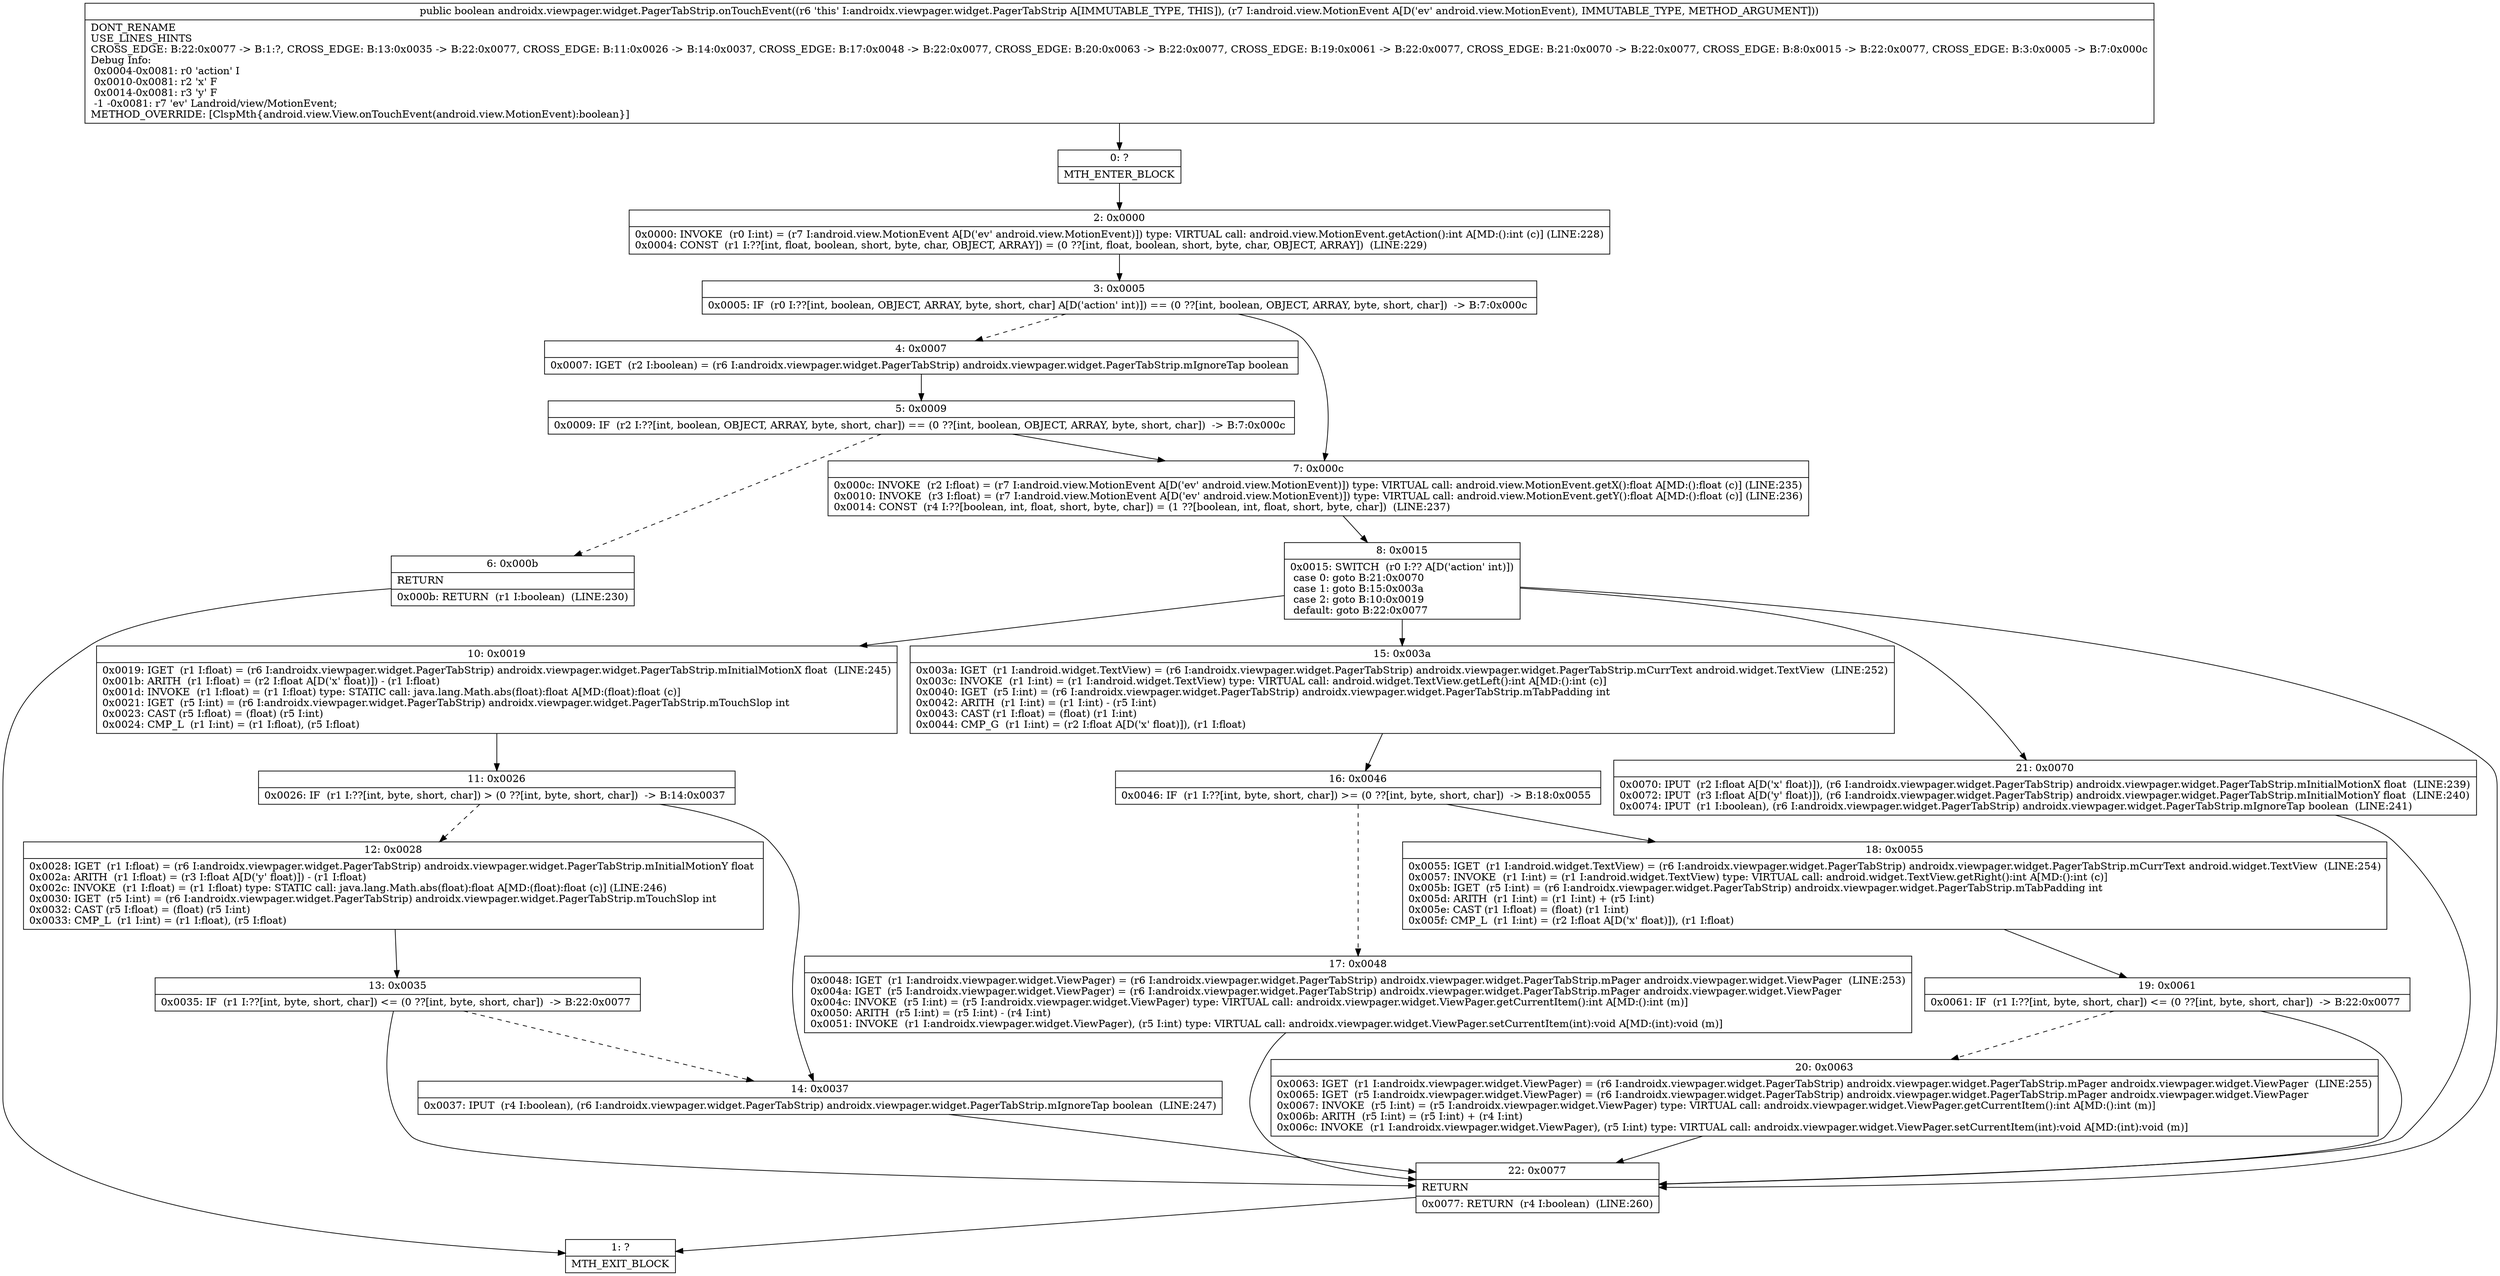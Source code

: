 digraph "CFG forandroidx.viewpager.widget.PagerTabStrip.onTouchEvent(Landroid\/view\/MotionEvent;)Z" {
Node_0 [shape=record,label="{0\:\ ?|MTH_ENTER_BLOCK\l}"];
Node_2 [shape=record,label="{2\:\ 0x0000|0x0000: INVOKE  (r0 I:int) = (r7 I:android.view.MotionEvent A[D('ev' android.view.MotionEvent)]) type: VIRTUAL call: android.view.MotionEvent.getAction():int A[MD:():int (c)] (LINE:228)\l0x0004: CONST  (r1 I:??[int, float, boolean, short, byte, char, OBJECT, ARRAY]) = (0 ??[int, float, boolean, short, byte, char, OBJECT, ARRAY])  (LINE:229)\l}"];
Node_3 [shape=record,label="{3\:\ 0x0005|0x0005: IF  (r0 I:??[int, boolean, OBJECT, ARRAY, byte, short, char] A[D('action' int)]) == (0 ??[int, boolean, OBJECT, ARRAY, byte, short, char])  \-\> B:7:0x000c \l}"];
Node_4 [shape=record,label="{4\:\ 0x0007|0x0007: IGET  (r2 I:boolean) = (r6 I:androidx.viewpager.widget.PagerTabStrip) androidx.viewpager.widget.PagerTabStrip.mIgnoreTap boolean \l}"];
Node_5 [shape=record,label="{5\:\ 0x0009|0x0009: IF  (r2 I:??[int, boolean, OBJECT, ARRAY, byte, short, char]) == (0 ??[int, boolean, OBJECT, ARRAY, byte, short, char])  \-\> B:7:0x000c \l}"];
Node_6 [shape=record,label="{6\:\ 0x000b|RETURN\l|0x000b: RETURN  (r1 I:boolean)  (LINE:230)\l}"];
Node_1 [shape=record,label="{1\:\ ?|MTH_EXIT_BLOCK\l}"];
Node_7 [shape=record,label="{7\:\ 0x000c|0x000c: INVOKE  (r2 I:float) = (r7 I:android.view.MotionEvent A[D('ev' android.view.MotionEvent)]) type: VIRTUAL call: android.view.MotionEvent.getX():float A[MD:():float (c)] (LINE:235)\l0x0010: INVOKE  (r3 I:float) = (r7 I:android.view.MotionEvent A[D('ev' android.view.MotionEvent)]) type: VIRTUAL call: android.view.MotionEvent.getY():float A[MD:():float (c)] (LINE:236)\l0x0014: CONST  (r4 I:??[boolean, int, float, short, byte, char]) = (1 ??[boolean, int, float, short, byte, char])  (LINE:237)\l}"];
Node_8 [shape=record,label="{8\:\ 0x0015|0x0015: SWITCH  (r0 I:?? A[D('action' int)])\l case 0: goto B:21:0x0070\l case 1: goto B:15:0x003a\l case 2: goto B:10:0x0019\l default: goto B:22:0x0077 \l}"];
Node_10 [shape=record,label="{10\:\ 0x0019|0x0019: IGET  (r1 I:float) = (r6 I:androidx.viewpager.widget.PagerTabStrip) androidx.viewpager.widget.PagerTabStrip.mInitialMotionX float  (LINE:245)\l0x001b: ARITH  (r1 I:float) = (r2 I:float A[D('x' float)]) \- (r1 I:float) \l0x001d: INVOKE  (r1 I:float) = (r1 I:float) type: STATIC call: java.lang.Math.abs(float):float A[MD:(float):float (c)]\l0x0021: IGET  (r5 I:int) = (r6 I:androidx.viewpager.widget.PagerTabStrip) androidx.viewpager.widget.PagerTabStrip.mTouchSlop int \l0x0023: CAST (r5 I:float) = (float) (r5 I:int) \l0x0024: CMP_L  (r1 I:int) = (r1 I:float), (r5 I:float) \l}"];
Node_11 [shape=record,label="{11\:\ 0x0026|0x0026: IF  (r1 I:??[int, byte, short, char]) \> (0 ??[int, byte, short, char])  \-\> B:14:0x0037 \l}"];
Node_12 [shape=record,label="{12\:\ 0x0028|0x0028: IGET  (r1 I:float) = (r6 I:androidx.viewpager.widget.PagerTabStrip) androidx.viewpager.widget.PagerTabStrip.mInitialMotionY float \l0x002a: ARITH  (r1 I:float) = (r3 I:float A[D('y' float)]) \- (r1 I:float) \l0x002c: INVOKE  (r1 I:float) = (r1 I:float) type: STATIC call: java.lang.Math.abs(float):float A[MD:(float):float (c)] (LINE:246)\l0x0030: IGET  (r5 I:int) = (r6 I:androidx.viewpager.widget.PagerTabStrip) androidx.viewpager.widget.PagerTabStrip.mTouchSlop int \l0x0032: CAST (r5 I:float) = (float) (r5 I:int) \l0x0033: CMP_L  (r1 I:int) = (r1 I:float), (r5 I:float) \l}"];
Node_13 [shape=record,label="{13\:\ 0x0035|0x0035: IF  (r1 I:??[int, byte, short, char]) \<= (0 ??[int, byte, short, char])  \-\> B:22:0x0077 \l}"];
Node_14 [shape=record,label="{14\:\ 0x0037|0x0037: IPUT  (r4 I:boolean), (r6 I:androidx.viewpager.widget.PagerTabStrip) androidx.viewpager.widget.PagerTabStrip.mIgnoreTap boolean  (LINE:247)\l}"];
Node_15 [shape=record,label="{15\:\ 0x003a|0x003a: IGET  (r1 I:android.widget.TextView) = (r6 I:androidx.viewpager.widget.PagerTabStrip) androidx.viewpager.widget.PagerTabStrip.mCurrText android.widget.TextView  (LINE:252)\l0x003c: INVOKE  (r1 I:int) = (r1 I:android.widget.TextView) type: VIRTUAL call: android.widget.TextView.getLeft():int A[MD:():int (c)]\l0x0040: IGET  (r5 I:int) = (r6 I:androidx.viewpager.widget.PagerTabStrip) androidx.viewpager.widget.PagerTabStrip.mTabPadding int \l0x0042: ARITH  (r1 I:int) = (r1 I:int) \- (r5 I:int) \l0x0043: CAST (r1 I:float) = (float) (r1 I:int) \l0x0044: CMP_G  (r1 I:int) = (r2 I:float A[D('x' float)]), (r1 I:float) \l}"];
Node_16 [shape=record,label="{16\:\ 0x0046|0x0046: IF  (r1 I:??[int, byte, short, char]) \>= (0 ??[int, byte, short, char])  \-\> B:18:0x0055 \l}"];
Node_17 [shape=record,label="{17\:\ 0x0048|0x0048: IGET  (r1 I:androidx.viewpager.widget.ViewPager) = (r6 I:androidx.viewpager.widget.PagerTabStrip) androidx.viewpager.widget.PagerTabStrip.mPager androidx.viewpager.widget.ViewPager  (LINE:253)\l0x004a: IGET  (r5 I:androidx.viewpager.widget.ViewPager) = (r6 I:androidx.viewpager.widget.PagerTabStrip) androidx.viewpager.widget.PagerTabStrip.mPager androidx.viewpager.widget.ViewPager \l0x004c: INVOKE  (r5 I:int) = (r5 I:androidx.viewpager.widget.ViewPager) type: VIRTUAL call: androidx.viewpager.widget.ViewPager.getCurrentItem():int A[MD:():int (m)]\l0x0050: ARITH  (r5 I:int) = (r5 I:int) \- (r4 I:int) \l0x0051: INVOKE  (r1 I:androidx.viewpager.widget.ViewPager), (r5 I:int) type: VIRTUAL call: androidx.viewpager.widget.ViewPager.setCurrentItem(int):void A[MD:(int):void (m)]\l}"];
Node_18 [shape=record,label="{18\:\ 0x0055|0x0055: IGET  (r1 I:android.widget.TextView) = (r6 I:androidx.viewpager.widget.PagerTabStrip) androidx.viewpager.widget.PagerTabStrip.mCurrText android.widget.TextView  (LINE:254)\l0x0057: INVOKE  (r1 I:int) = (r1 I:android.widget.TextView) type: VIRTUAL call: android.widget.TextView.getRight():int A[MD:():int (c)]\l0x005b: IGET  (r5 I:int) = (r6 I:androidx.viewpager.widget.PagerTabStrip) androidx.viewpager.widget.PagerTabStrip.mTabPadding int \l0x005d: ARITH  (r1 I:int) = (r1 I:int) + (r5 I:int) \l0x005e: CAST (r1 I:float) = (float) (r1 I:int) \l0x005f: CMP_L  (r1 I:int) = (r2 I:float A[D('x' float)]), (r1 I:float) \l}"];
Node_19 [shape=record,label="{19\:\ 0x0061|0x0061: IF  (r1 I:??[int, byte, short, char]) \<= (0 ??[int, byte, short, char])  \-\> B:22:0x0077 \l}"];
Node_20 [shape=record,label="{20\:\ 0x0063|0x0063: IGET  (r1 I:androidx.viewpager.widget.ViewPager) = (r6 I:androidx.viewpager.widget.PagerTabStrip) androidx.viewpager.widget.PagerTabStrip.mPager androidx.viewpager.widget.ViewPager  (LINE:255)\l0x0065: IGET  (r5 I:androidx.viewpager.widget.ViewPager) = (r6 I:androidx.viewpager.widget.PagerTabStrip) androidx.viewpager.widget.PagerTabStrip.mPager androidx.viewpager.widget.ViewPager \l0x0067: INVOKE  (r5 I:int) = (r5 I:androidx.viewpager.widget.ViewPager) type: VIRTUAL call: androidx.viewpager.widget.ViewPager.getCurrentItem():int A[MD:():int (m)]\l0x006b: ARITH  (r5 I:int) = (r5 I:int) + (r4 I:int) \l0x006c: INVOKE  (r1 I:androidx.viewpager.widget.ViewPager), (r5 I:int) type: VIRTUAL call: androidx.viewpager.widget.ViewPager.setCurrentItem(int):void A[MD:(int):void (m)]\l}"];
Node_21 [shape=record,label="{21\:\ 0x0070|0x0070: IPUT  (r2 I:float A[D('x' float)]), (r6 I:androidx.viewpager.widget.PagerTabStrip) androidx.viewpager.widget.PagerTabStrip.mInitialMotionX float  (LINE:239)\l0x0072: IPUT  (r3 I:float A[D('y' float)]), (r6 I:androidx.viewpager.widget.PagerTabStrip) androidx.viewpager.widget.PagerTabStrip.mInitialMotionY float  (LINE:240)\l0x0074: IPUT  (r1 I:boolean), (r6 I:androidx.viewpager.widget.PagerTabStrip) androidx.viewpager.widget.PagerTabStrip.mIgnoreTap boolean  (LINE:241)\l}"];
Node_22 [shape=record,label="{22\:\ 0x0077|RETURN\l|0x0077: RETURN  (r4 I:boolean)  (LINE:260)\l}"];
MethodNode[shape=record,label="{public boolean androidx.viewpager.widget.PagerTabStrip.onTouchEvent((r6 'this' I:androidx.viewpager.widget.PagerTabStrip A[IMMUTABLE_TYPE, THIS]), (r7 I:android.view.MotionEvent A[D('ev' android.view.MotionEvent), IMMUTABLE_TYPE, METHOD_ARGUMENT]))  | DONT_RENAME\lUSE_LINES_HINTS\lCROSS_EDGE: B:22:0x0077 \-\> B:1:?, CROSS_EDGE: B:13:0x0035 \-\> B:22:0x0077, CROSS_EDGE: B:11:0x0026 \-\> B:14:0x0037, CROSS_EDGE: B:17:0x0048 \-\> B:22:0x0077, CROSS_EDGE: B:20:0x0063 \-\> B:22:0x0077, CROSS_EDGE: B:19:0x0061 \-\> B:22:0x0077, CROSS_EDGE: B:21:0x0070 \-\> B:22:0x0077, CROSS_EDGE: B:8:0x0015 \-\> B:22:0x0077, CROSS_EDGE: B:3:0x0005 \-\> B:7:0x000c\lDebug Info:\l  0x0004\-0x0081: r0 'action' I\l  0x0010\-0x0081: r2 'x' F\l  0x0014\-0x0081: r3 'y' F\l  \-1 \-0x0081: r7 'ev' Landroid\/view\/MotionEvent;\lMETHOD_OVERRIDE: [ClspMth\{android.view.View.onTouchEvent(android.view.MotionEvent):boolean\}]\l}"];
MethodNode -> Node_0;Node_0 -> Node_2;
Node_2 -> Node_3;
Node_3 -> Node_4[style=dashed];
Node_3 -> Node_7;
Node_4 -> Node_5;
Node_5 -> Node_6[style=dashed];
Node_5 -> Node_7;
Node_6 -> Node_1;
Node_7 -> Node_8;
Node_8 -> Node_10;
Node_8 -> Node_15;
Node_8 -> Node_21;
Node_8 -> Node_22;
Node_10 -> Node_11;
Node_11 -> Node_12[style=dashed];
Node_11 -> Node_14;
Node_12 -> Node_13;
Node_13 -> Node_14[style=dashed];
Node_13 -> Node_22;
Node_14 -> Node_22;
Node_15 -> Node_16;
Node_16 -> Node_17[style=dashed];
Node_16 -> Node_18;
Node_17 -> Node_22;
Node_18 -> Node_19;
Node_19 -> Node_20[style=dashed];
Node_19 -> Node_22;
Node_20 -> Node_22;
Node_21 -> Node_22;
Node_22 -> Node_1;
}

